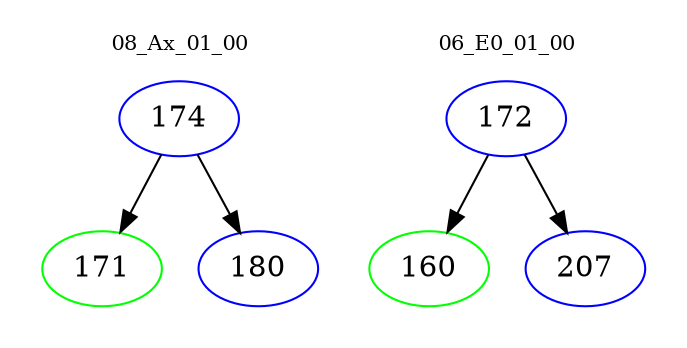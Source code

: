 digraph{
subgraph cluster_0 {
color = white
label = "08_Ax_01_00";
fontsize=10;
T0_174 [label="174", color="blue"]
T0_174 -> T0_171 [color="black"]
T0_171 [label="171", color="green"]
T0_174 -> T0_180 [color="black"]
T0_180 [label="180", color="blue"]
}
subgraph cluster_1 {
color = white
label = "06_E0_01_00";
fontsize=10;
T1_172 [label="172", color="blue"]
T1_172 -> T1_160 [color="black"]
T1_160 [label="160", color="green"]
T1_172 -> T1_207 [color="black"]
T1_207 [label="207", color="blue"]
}
}
